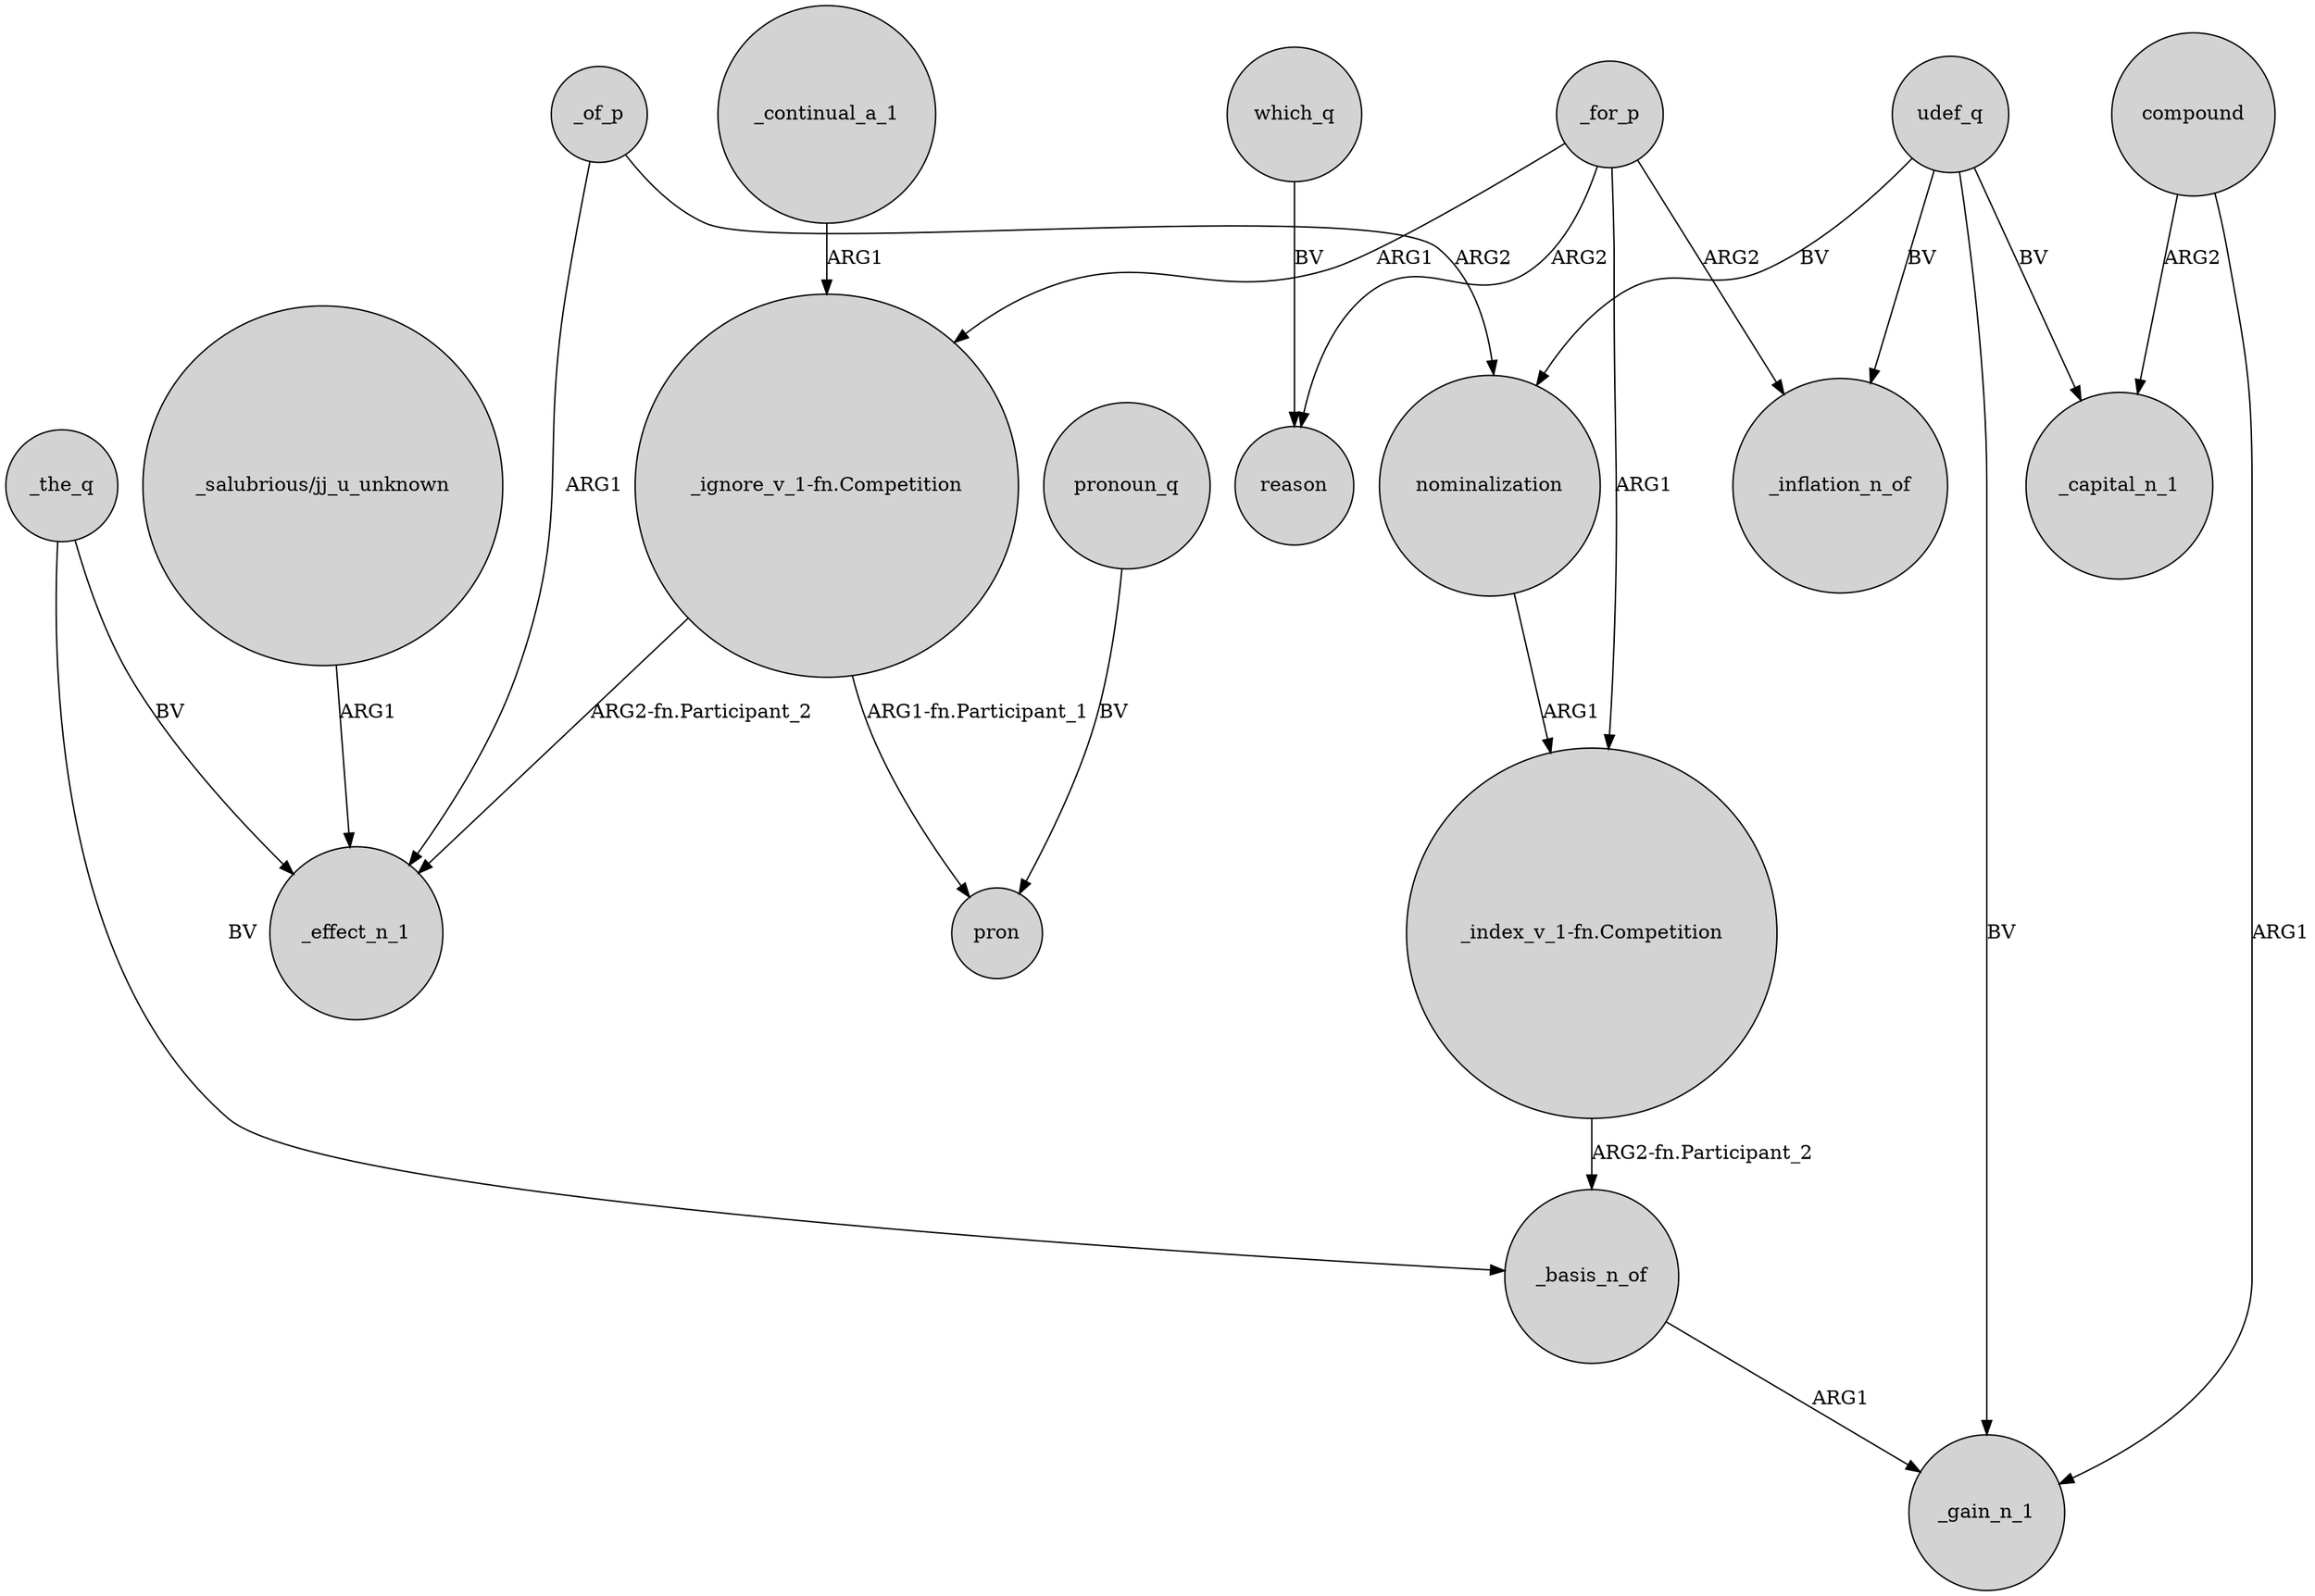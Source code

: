digraph {
	node [shape=circle style=filled]
	_of_p -> _effect_n_1 [label=ARG1]
	"_ignore_v_1-fn.Competition" -> _effect_n_1 [label="ARG2-fn.Participant_2"]
	which_q -> reason [label=BV]
	_the_q -> _basis_n_of [label=BV]
	udef_q -> nominalization [label=BV]
	nominalization -> "_index_v_1-fn.Competition" [label=ARG1]
	_for_p -> _inflation_n_of [label=ARG2]
	_basis_n_of -> _gain_n_1 [label=ARG1]
	_for_p -> reason [label=ARG2]
	udef_q -> _inflation_n_of [label=BV]
	_for_p -> "_index_v_1-fn.Competition" [label=ARG1]
	_continual_a_1 -> "_ignore_v_1-fn.Competition" [label=ARG1]
	_of_p -> nominalization [label=ARG2]
	pronoun_q -> pron [label=BV]
	_the_q -> _effect_n_1 [label=BV]
	_for_p -> "_ignore_v_1-fn.Competition" [label=ARG1]
	udef_q -> _capital_n_1 [label=BV]
	compound -> _capital_n_1 [label=ARG2]
	"_index_v_1-fn.Competition" -> _basis_n_of [label="ARG2-fn.Participant_2"]
	compound -> _gain_n_1 [label=ARG1]
	"_salubrious/jj_u_unknown" -> _effect_n_1 [label=ARG1]
	"_ignore_v_1-fn.Competition" -> pron [label="ARG1-fn.Participant_1"]
	udef_q -> _gain_n_1 [label=BV]
}
